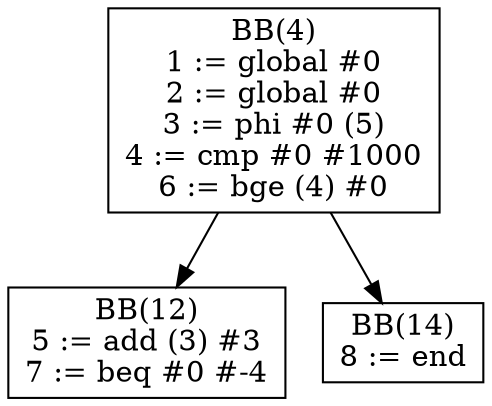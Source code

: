 digraph dom {
BB4[shape = box, label = "BB(4)\n" + "1 := global #0\n" + "2 := global #0\n" + "3 := phi #0 (5)\n" + "4 := cmp #0 #1000\n" + "6 := bge (4) #0\n"];
BB12[shape = box, label = "BB(12)\n" + "5 := add (3) #3\n" + "7 := beq #0 #-4\n"];
BB14[shape = box, label = "BB(14)\n" + "8 := end\n"];
BB4 -> BB12;
BB4 -> BB14;
}
